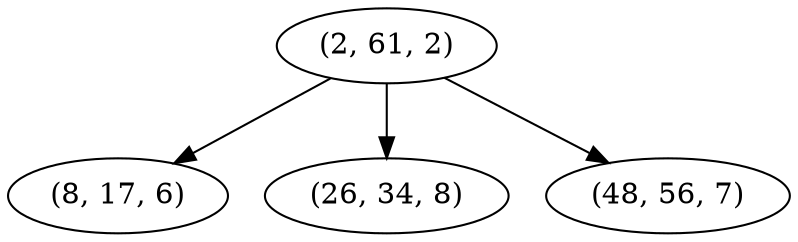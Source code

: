 digraph tree {
    "(2, 61, 2)";
    "(8, 17, 6)";
    "(26, 34, 8)";
    "(48, 56, 7)";
    "(2, 61, 2)" -> "(8, 17, 6)";
    "(2, 61, 2)" -> "(26, 34, 8)";
    "(2, 61, 2)" -> "(48, 56, 7)";
}
